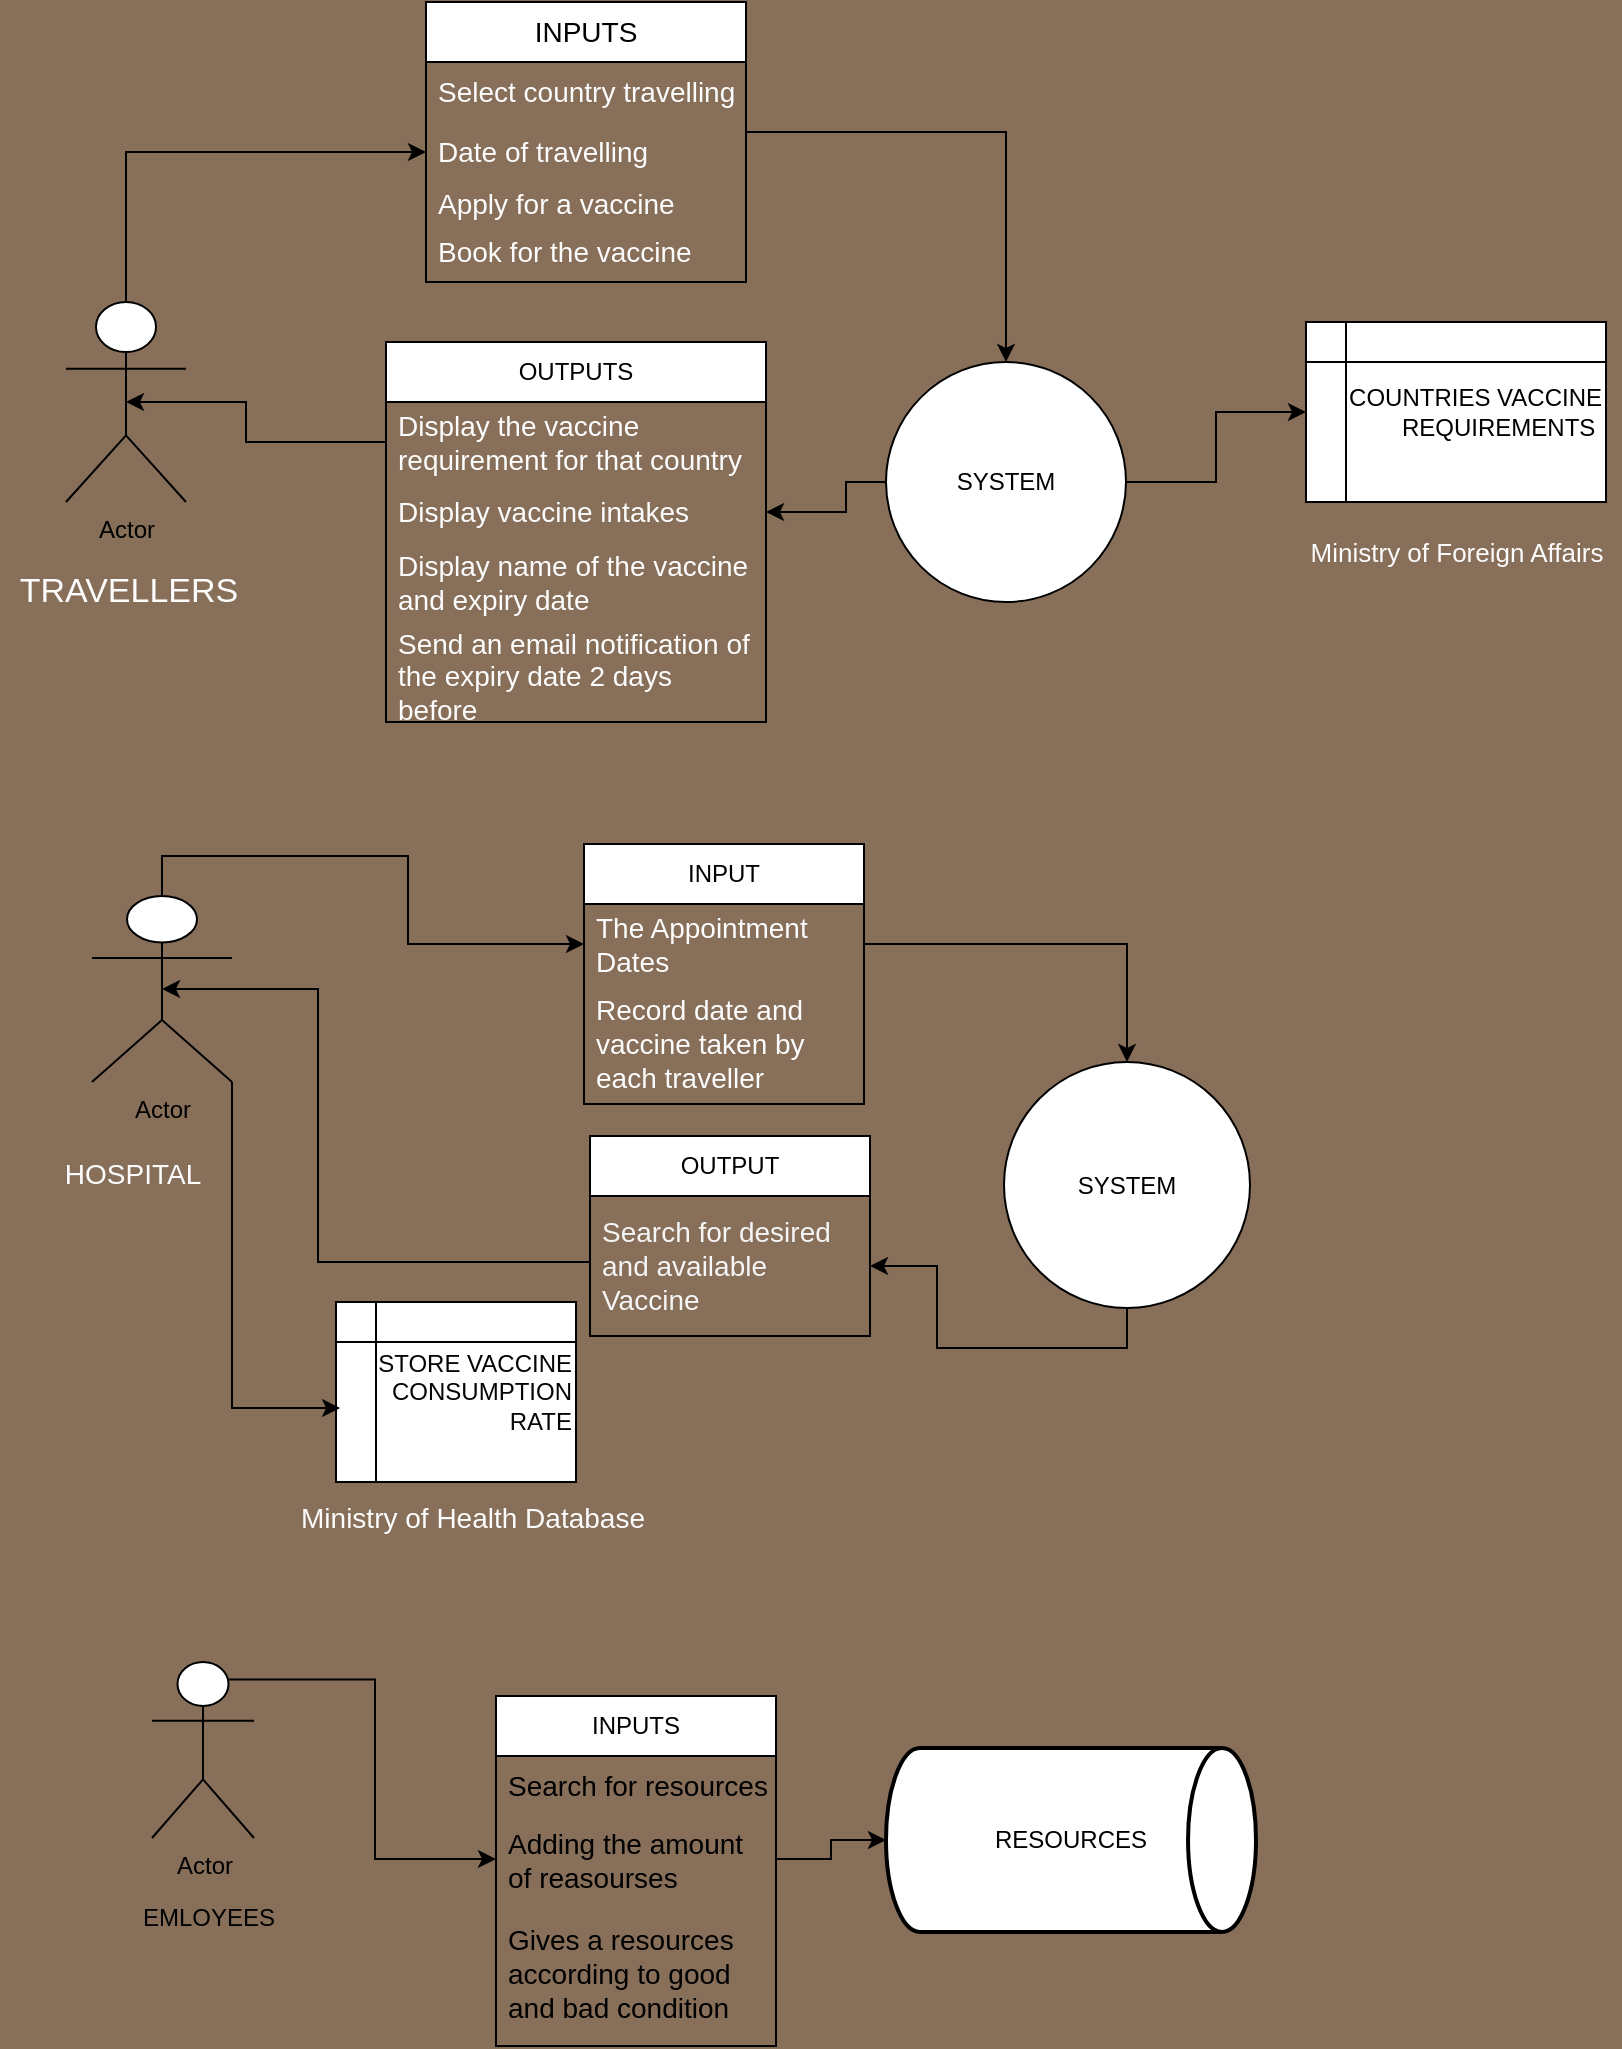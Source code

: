<mxfile version="22.0.4" type="github" pages="2">
  <diagram name="Page-1" id="rQiqq8WyKQuQtGKCiVco">
    <mxGraphModel dx="880" dy="446" grid="0" gridSize="10" guides="1" tooltips="1" connect="1" arrows="1" fold="1" page="1" pageScale="1" pageWidth="827" pageHeight="1169" background="#876f5a" math="0" shadow="0">
      <root>
        <mxCell id="0" />
        <mxCell id="1" parent="0" />
        <mxCell id="fNxhpOZee-MHplBEiG15-2" value="&lt;font color=&quot;#fcfcfc&quot; style=&quot;font-size: 17px;&quot;&gt;TRAVELLERS&lt;/font&gt;" style="text;html=1;align=center;verticalAlign=middle;resizable=0;points=[];autosize=1;strokeColor=none;fillColor=none;" parent="1" vertex="1">
          <mxGeometry x="17" y="299" width="127" height="32" as="geometry" />
        </mxCell>
        <mxCell id="fNxhpOZee-MHplBEiG15-16" style="edgeStyle=orthogonalEdgeStyle;rounded=0;orthogonalLoop=1;jettySize=auto;html=1;exitX=0;exitY=0.5;exitDx=0;exitDy=0;entryX=1;entryY=0.5;entryDx=0;entryDy=0;" parent="1" source="fNxhpOZee-MHplBEiG15-3" target="fNxhpOZee-MHplBEiG15-13" edge="1">
          <mxGeometry relative="1" as="geometry">
            <Array as="points">
              <mxPoint x="440" y="260" />
              <mxPoint x="440" y="275" />
            </Array>
          </mxGeometry>
        </mxCell>
        <mxCell id="fNxhpOZee-MHplBEiG15-35" style="edgeStyle=orthogonalEdgeStyle;rounded=0;orthogonalLoop=1;jettySize=auto;html=1;exitX=1;exitY=0.5;exitDx=0;exitDy=0;entryX=0;entryY=0.5;entryDx=0;entryDy=0;" parent="1" source="fNxhpOZee-MHplBEiG15-3" target="fNxhpOZee-MHplBEiG15-20" edge="1">
          <mxGeometry relative="1" as="geometry" />
        </mxCell>
        <mxCell id="fNxhpOZee-MHplBEiG15-3" value="SYSTEM" style="ellipse;whiteSpace=wrap;html=1;aspect=fixed;" parent="1" vertex="1">
          <mxGeometry x="460" y="200" width="120" height="120" as="geometry" />
        </mxCell>
        <mxCell id="fNxhpOZee-MHplBEiG15-4" value="&lt;font style=&quot;font-size: 14px;&quot;&gt;INPUTS&lt;/font&gt;" style="swimlane;fontStyle=0;childLayout=stackLayout;horizontal=1;startSize=30;horizontalStack=0;resizeParent=1;resizeParentMax=0;resizeLast=0;collapsible=1;marginBottom=0;whiteSpace=wrap;html=1;" parent="1" vertex="1">
          <mxGeometry x="230" y="20" width="160" height="140" as="geometry" />
        </mxCell>
        <mxCell id="fNxhpOZee-MHplBEiG15-5" value="&lt;font color=&quot;#fcfcfc&quot; style=&quot;font-size: 14px;&quot;&gt;Select country travelling&lt;/font&gt;" style="text;strokeColor=none;fillColor=none;align=left;verticalAlign=middle;spacingLeft=4;spacingRight=4;overflow=hidden;points=[[0,0.5],[1,0.5]];portConstraint=eastwest;rotatable=0;whiteSpace=wrap;html=1;" parent="fNxhpOZee-MHplBEiG15-4" vertex="1">
          <mxGeometry y="30" width="160" height="30" as="geometry" />
        </mxCell>
        <mxCell id="fNxhpOZee-MHplBEiG15-6" value="&lt;font color=&quot;#fcfcfc&quot; style=&quot;font-size: 14px;&quot;&gt;Date of travelling&lt;/font&gt;" style="text;strokeColor=none;fillColor=none;align=left;verticalAlign=middle;spacingLeft=4;spacingRight=4;overflow=hidden;points=[[0,0.5],[1,0.5]];portConstraint=eastwest;rotatable=0;whiteSpace=wrap;html=1;" parent="fNxhpOZee-MHplBEiG15-4" vertex="1">
          <mxGeometry y="60" width="160" height="30" as="geometry" />
        </mxCell>
        <mxCell id="fNxhpOZee-MHplBEiG15-7" value="&lt;font color=&quot;#fcfcfc&quot; style=&quot;font-size: 14px;&quot;&gt;Apply for a vaccine&lt;/font&gt;" style="text;strokeColor=none;fillColor=none;align=left;verticalAlign=middle;spacingLeft=4;spacingRight=4;overflow=hidden;points=[[0,0.5],[1,0.5]];portConstraint=eastwest;rotatable=0;whiteSpace=wrap;html=1;" parent="fNxhpOZee-MHplBEiG15-4" vertex="1">
          <mxGeometry y="90" width="160" height="20" as="geometry" />
        </mxCell>
        <mxCell id="fNxhpOZee-MHplBEiG15-18" value="&lt;span style=&quot;font-size: 14px;&quot;&gt;&lt;font color=&quot;#fcfcfc&quot;&gt;Book for the vaccine&lt;/font&gt;&lt;/span&gt;" style="text;strokeColor=none;fillColor=none;align=left;verticalAlign=middle;spacingLeft=4;spacingRight=4;overflow=hidden;points=[[0,0.5],[1,0.5]];portConstraint=eastwest;rotatable=0;whiteSpace=wrap;html=1;" parent="fNxhpOZee-MHplBEiG15-4" vertex="1">
          <mxGeometry y="110" width="160" height="30" as="geometry" />
        </mxCell>
        <mxCell id="fNxhpOZee-MHplBEiG15-10" style="edgeStyle=orthogonalEdgeStyle;rounded=0;orthogonalLoop=1;jettySize=auto;html=1;exitX=0.5;exitY=0;exitDx=0;exitDy=0;exitPerimeter=0;entryX=0;entryY=0.5;entryDx=0;entryDy=0;" parent="1" source="fNxhpOZee-MHplBEiG15-1" target="fNxhpOZee-MHplBEiG15-6" edge="1">
          <mxGeometry relative="1" as="geometry" />
        </mxCell>
        <mxCell id="fNxhpOZee-MHplBEiG15-1" value="Actor" style="shape=umlActor;verticalLabelPosition=bottom;verticalAlign=top;html=1;outlineConnect=0;" parent="1" vertex="1">
          <mxGeometry x="50" y="170" width="60" height="100" as="geometry" />
        </mxCell>
        <mxCell id="fNxhpOZee-MHplBEiG15-11" value="OUTPUTS" style="swimlane;fontStyle=0;childLayout=stackLayout;horizontal=1;startSize=30;horizontalStack=0;resizeParent=1;resizeParentMax=0;resizeLast=0;collapsible=1;marginBottom=0;whiteSpace=wrap;html=1;" parent="1" vertex="1">
          <mxGeometry x="210" y="190" width="190" height="190" as="geometry" />
        </mxCell>
        <mxCell id="fNxhpOZee-MHplBEiG15-12" value="&lt;font color=&quot;#fcfcfc&quot; style=&quot;font-size: 14px;&quot;&gt;Display the vaccine requirement for that country&lt;/font&gt;" style="text;strokeColor=none;fillColor=none;align=left;verticalAlign=middle;spacingLeft=4;spacingRight=4;overflow=hidden;points=[[0,0.5],[1,0.5]];portConstraint=eastwest;rotatable=0;whiteSpace=wrap;html=1;" parent="fNxhpOZee-MHplBEiG15-11" vertex="1">
          <mxGeometry y="30" width="190" height="40" as="geometry" />
        </mxCell>
        <mxCell id="fNxhpOZee-MHplBEiG15-13" value="&lt;font color=&quot;#fcfcfc&quot; style=&quot;font-size: 14px;&quot;&gt;Display vaccine intakes&lt;/font&gt;" style="text;strokeColor=none;fillColor=none;align=left;verticalAlign=middle;spacingLeft=4;spacingRight=4;overflow=hidden;points=[[0,0.5],[1,0.5]];portConstraint=eastwest;rotatable=0;whiteSpace=wrap;html=1;" parent="fNxhpOZee-MHplBEiG15-11" vertex="1">
          <mxGeometry y="70" width="190" height="30" as="geometry" />
        </mxCell>
        <mxCell id="fNxhpOZee-MHplBEiG15-14" value="&lt;font color=&quot;#fcfcfc&quot; style=&quot;font-size: 14px;&quot;&gt;Display name of the vaccine and expiry date&lt;/font&gt;" style="text;strokeColor=none;fillColor=none;align=left;verticalAlign=middle;spacingLeft=4;spacingRight=4;overflow=hidden;points=[[0,0.5],[1,0.5]];portConstraint=eastwest;rotatable=0;whiteSpace=wrap;html=1;" parent="fNxhpOZee-MHplBEiG15-11" vertex="1">
          <mxGeometry y="100" width="190" height="40" as="geometry" />
        </mxCell>
        <mxCell id="fNxhpOZee-MHplBEiG15-19" value="&lt;font color=&quot;#fcfcfc&quot; style=&quot;font-size: 14px;&quot;&gt;Send an email notification of the expiry date 2 days before&lt;/font&gt;" style="text;strokeColor=none;fillColor=none;align=left;verticalAlign=middle;spacingLeft=4;spacingRight=4;overflow=hidden;points=[[0,0.5],[1,0.5]];portConstraint=eastwest;rotatable=0;whiteSpace=wrap;html=1;" parent="fNxhpOZee-MHplBEiG15-11" vertex="1">
          <mxGeometry y="140" width="190" height="50" as="geometry" />
        </mxCell>
        <mxCell id="fNxhpOZee-MHplBEiG15-15" style="edgeStyle=orthogonalEdgeStyle;rounded=0;orthogonalLoop=1;jettySize=auto;html=1;exitX=1;exitY=0.5;exitDx=0;exitDy=0;entryX=0.5;entryY=0;entryDx=0;entryDy=0;" parent="1" source="fNxhpOZee-MHplBEiG15-6" target="fNxhpOZee-MHplBEiG15-3" edge="1">
          <mxGeometry relative="1" as="geometry">
            <Array as="points">
              <mxPoint x="390" y="85" />
              <mxPoint x="520" y="85" />
            </Array>
          </mxGeometry>
        </mxCell>
        <mxCell id="fNxhpOZee-MHplBEiG15-17" style="edgeStyle=orthogonalEdgeStyle;rounded=0;orthogonalLoop=1;jettySize=auto;html=1;exitX=0;exitY=0.5;exitDx=0;exitDy=0;entryX=0.5;entryY=0.5;entryDx=0;entryDy=0;entryPerimeter=0;" parent="1" source="fNxhpOZee-MHplBEiG15-12" target="fNxhpOZee-MHplBEiG15-1" edge="1">
          <mxGeometry relative="1" as="geometry">
            <Array as="points">
              <mxPoint x="140" y="240" />
              <mxPoint x="140" y="220" />
            </Array>
          </mxGeometry>
        </mxCell>
        <mxCell id="fNxhpOZee-MHplBEiG15-20" value="&lt;div style=&quot;&quot;&gt;&lt;span style=&quot;background-color: initial;&quot;&gt;COUNTRIES VACCINE REQUIREMENTS&amp;nbsp;&lt;/span&gt;&lt;/div&gt;" style="shape=internalStorage;whiteSpace=wrap;html=1;backgroundOutline=1;align=right;" parent="1" vertex="1">
          <mxGeometry x="670" y="180" width="150" height="90" as="geometry" />
        </mxCell>
        <mxCell id="fNxhpOZee-MHplBEiG15-22" value="&lt;font color=&quot;#fcfcfc&quot; style=&quot;font-size: 13px;&quot;&gt;Ministry of Foreign Affairs&lt;/font&gt;" style="text;html=1;align=center;verticalAlign=middle;resizable=0;points=[];autosize=1;strokeColor=none;fillColor=none;" parent="1" vertex="1">
          <mxGeometry x="663" y="281" width="164" height="28" as="geometry" />
        </mxCell>
        <mxCell id="fNxhpOZee-MHplBEiG15-57" style="edgeStyle=orthogonalEdgeStyle;rounded=0;orthogonalLoop=1;jettySize=auto;html=1;exitX=0.5;exitY=0;exitDx=0;exitDy=0;exitPerimeter=0;entryX=0;entryY=0.5;entryDx=0;entryDy=0;" parent="1" source="fNxhpOZee-MHplBEiG15-23" target="fNxhpOZee-MHplBEiG15-31" edge="1">
          <mxGeometry relative="1" as="geometry" />
        </mxCell>
        <mxCell id="fNxhpOZee-MHplBEiG15-23" value="Actor" style="shape=umlActor;verticalLabelPosition=bottom;verticalAlign=top;html=1;outlineConnect=0;" parent="1" vertex="1">
          <mxGeometry x="63" y="467" width="70" height="93" as="geometry" />
        </mxCell>
        <mxCell id="fNxhpOZee-MHplBEiG15-24" value="&lt;font color=&quot;#fcfcfc&quot; style=&quot;font-size: 14px;&quot;&gt;HOSPITAL&lt;/font&gt;" style="text;html=1;align=center;verticalAlign=middle;resizable=0;points=[];autosize=1;strokeColor=none;fillColor=none;" parent="1" vertex="1">
          <mxGeometry x="40" y="591" width="86" height="29" as="geometry" />
        </mxCell>
        <mxCell id="fNxhpOZee-MHplBEiG15-25" value="OUTPUT" style="swimlane;fontStyle=0;childLayout=stackLayout;horizontal=1;startSize=30;horizontalStack=0;resizeParent=1;resizeParentMax=0;resizeLast=0;collapsible=1;marginBottom=0;whiteSpace=wrap;html=1;" parent="1" vertex="1">
          <mxGeometry x="312" y="587" width="140" height="100" as="geometry" />
        </mxCell>
        <mxCell id="fNxhpOZee-MHplBEiG15-27" value="&lt;font color=&quot;#f5f5f5&quot; style=&quot;font-size: 14px;&quot;&gt;Search for desired and available Vaccine&lt;/font&gt;" style="text;strokeColor=none;fillColor=none;align=left;verticalAlign=middle;spacingLeft=4;spacingRight=4;overflow=hidden;points=[[0,0.5],[1,0.5]];portConstraint=eastwest;rotatable=0;whiteSpace=wrap;html=1;" parent="fNxhpOZee-MHplBEiG15-25" vertex="1">
          <mxGeometry y="30" width="140" height="70" as="geometry" />
        </mxCell>
        <mxCell id="fNxhpOZee-MHplBEiG15-40" style="edgeStyle=orthogonalEdgeStyle;rounded=0;orthogonalLoop=1;jettySize=auto;html=1;exitX=0.5;exitY=1;exitDx=0;exitDy=0;entryX=1;entryY=0.5;entryDx=0;entryDy=0;" parent="1" source="fNxhpOZee-MHplBEiG15-38" target="fNxhpOZee-MHplBEiG15-27" edge="1">
          <mxGeometry relative="1" as="geometry" />
        </mxCell>
        <mxCell id="fNxhpOZee-MHplBEiG15-38" value="SYSTEM" style="ellipse;whiteSpace=wrap;html=1;aspect=fixed;" parent="1" vertex="1">
          <mxGeometry x="519" y="550" width="123" height="123" as="geometry" />
        </mxCell>
        <mxCell id="fNxhpOZee-MHplBEiG15-42" value="&lt;font color=&quot;#fcfcfc&quot; style=&quot;font-size: 14px;&quot;&gt;Ministry of Health Database&lt;/font&gt;" style="text;html=1;align=center;verticalAlign=middle;resizable=0;points=[];autosize=1;strokeColor=none;fillColor=none;" parent="1" vertex="1">
          <mxGeometry x="158" y="763" width="190" height="29" as="geometry" />
        </mxCell>
        <mxCell id="fNxhpOZee-MHplBEiG15-30" value="INPUT" style="swimlane;fontStyle=0;childLayout=stackLayout;horizontal=1;startSize=30;horizontalStack=0;resizeParent=1;resizeParentMax=0;resizeLast=0;collapsible=1;marginBottom=0;whiteSpace=wrap;html=1;" parent="1" vertex="1">
          <mxGeometry x="309" y="441" width="140" height="130" as="geometry" />
        </mxCell>
        <mxCell id="fNxhpOZee-MHplBEiG15-31" value="&lt;font color=&quot;#fcfcfc&quot; style=&quot;font-size: 14px;&quot;&gt;The Appointment Dates&lt;/font&gt;" style="text;strokeColor=none;fillColor=none;align=left;verticalAlign=middle;spacingLeft=4;spacingRight=4;overflow=hidden;points=[[0,0.5],[1,0.5]];portConstraint=eastwest;rotatable=0;whiteSpace=wrap;html=1;" parent="fNxhpOZee-MHplBEiG15-30" vertex="1">
          <mxGeometry y="30" width="140" height="40" as="geometry" />
        </mxCell>
        <mxCell id="fNxhpOZee-MHplBEiG15-32" value="&lt;font color=&quot;#fcfcfc&quot; style=&quot;font-size: 14px;&quot;&gt;Record date and vaccine taken by each traveller&lt;/font&gt;" style="text;strokeColor=none;fillColor=none;align=left;verticalAlign=middle;spacingLeft=4;spacingRight=4;overflow=hidden;points=[[0,0.5],[1,0.5]];portConstraint=eastwest;rotatable=0;whiteSpace=wrap;html=1;" parent="fNxhpOZee-MHplBEiG15-30" vertex="1">
          <mxGeometry y="70" width="140" height="60" as="geometry" />
        </mxCell>
        <mxCell id="fNxhpOZee-MHplBEiG15-41" value="&lt;font color=&quot;#050505&quot;&gt;STORE VACCINE CONSUMPTION RATE&lt;/font&gt;" style="shape=internalStorage;whiteSpace=wrap;html=1;backgroundOutline=1;align=right;" parent="1" vertex="1">
          <mxGeometry x="185" y="670" width="120" height="90" as="geometry" />
        </mxCell>
        <mxCell id="fNxhpOZee-MHplBEiG15-53" style="edgeStyle=orthogonalEdgeStyle;rounded=0;orthogonalLoop=1;jettySize=auto;html=1;exitX=0.75;exitY=0.1;exitDx=0;exitDy=0;exitPerimeter=0;entryX=0;entryY=0.5;entryDx=0;entryDy=0;" parent="1" source="fNxhpOZee-MHplBEiG15-46" target="fNxhpOZee-MHplBEiG15-50" edge="1">
          <mxGeometry relative="1" as="geometry" />
        </mxCell>
        <mxCell id="fNxhpOZee-MHplBEiG15-46" value="Actor" style="shape=umlActor;verticalLabelPosition=bottom;verticalAlign=top;html=1;outlineConnect=0;" parent="1" vertex="1">
          <mxGeometry x="93" y="850" width="51" height="88" as="geometry" />
        </mxCell>
        <mxCell id="fNxhpOZee-MHplBEiG15-47" value="EMLOYEES" style="text;html=1;align=center;verticalAlign=middle;resizable=0;points=[];autosize=1;strokeColor=none;fillColor=none;" parent="1" vertex="1">
          <mxGeometry x="79" y="965" width="84" height="26" as="geometry" />
        </mxCell>
        <mxCell id="fNxhpOZee-MHplBEiG15-48" value="INPUTS" style="swimlane;fontStyle=0;childLayout=stackLayout;horizontal=1;startSize=30;horizontalStack=0;resizeParent=1;resizeParentMax=0;resizeLast=0;collapsible=1;marginBottom=0;whiteSpace=wrap;html=1;" parent="1" vertex="1">
          <mxGeometry x="265" y="867" width="140" height="175" as="geometry" />
        </mxCell>
        <mxCell id="fNxhpOZee-MHplBEiG15-49" value="&lt;font style=&quot;font-size: 14px;&quot;&gt;Search for resources&lt;/font&gt;" style="text;strokeColor=none;fillColor=none;align=left;verticalAlign=middle;spacingLeft=4;spacingRight=4;overflow=hidden;points=[[0,0.5],[1,0.5]];portConstraint=eastwest;rotatable=0;whiteSpace=wrap;html=1;" parent="fNxhpOZee-MHplBEiG15-48" vertex="1">
          <mxGeometry y="30" width="140" height="30" as="geometry" />
        </mxCell>
        <mxCell id="fNxhpOZee-MHplBEiG15-50" value="&lt;font style=&quot;font-size: 14px;&quot;&gt;Adding the amount of reasourses&lt;/font&gt;" style="text;strokeColor=none;fillColor=none;align=left;verticalAlign=middle;spacingLeft=4;spacingRight=4;overflow=hidden;points=[[0,0.5],[1,0.5]];portConstraint=eastwest;rotatable=0;whiteSpace=wrap;html=1;" parent="fNxhpOZee-MHplBEiG15-48" vertex="1">
          <mxGeometry y="60" width="140" height="43" as="geometry" />
        </mxCell>
        <mxCell id="fNxhpOZee-MHplBEiG15-51" value="&lt;font style=&quot;font-size: 14px;&quot;&gt;Gives a resources according to good and bad condition&lt;/font&gt;" style="text;strokeColor=none;fillColor=none;align=left;verticalAlign=middle;spacingLeft=4;spacingRight=4;overflow=hidden;points=[[0,0.5],[1,0.5]];portConstraint=eastwest;rotatable=0;whiteSpace=wrap;html=1;" parent="fNxhpOZee-MHplBEiG15-48" vertex="1">
          <mxGeometry y="103" width="140" height="72" as="geometry" />
        </mxCell>
        <mxCell id="fNxhpOZee-MHplBEiG15-54" value="RESOURCES" style="strokeWidth=2;html=1;shape=mxgraph.flowchart.direct_data;whiteSpace=wrap;rotation=0;" parent="1" vertex="1">
          <mxGeometry x="460" y="893" width="185" height="92" as="geometry" />
        </mxCell>
        <mxCell id="fNxhpOZee-MHplBEiG15-55" style="edgeStyle=orthogonalEdgeStyle;rounded=0;orthogonalLoop=1;jettySize=auto;html=1;exitX=1;exitY=0.5;exitDx=0;exitDy=0;entryX=0;entryY=0.5;entryDx=0;entryDy=0;entryPerimeter=0;" parent="1" source="fNxhpOZee-MHplBEiG15-50" target="fNxhpOZee-MHplBEiG15-54" edge="1">
          <mxGeometry relative="1" as="geometry" />
        </mxCell>
        <mxCell id="fNxhpOZee-MHplBEiG15-56" style="edgeStyle=orthogonalEdgeStyle;rounded=0;orthogonalLoop=1;jettySize=auto;html=1;exitX=0;exitY=0.5;exitDx=0;exitDy=0;entryX=0.5;entryY=0.5;entryDx=0;entryDy=0;entryPerimeter=0;" parent="1" source="fNxhpOZee-MHplBEiG15-27" target="fNxhpOZee-MHplBEiG15-23" edge="1">
          <mxGeometry relative="1" as="geometry">
            <Array as="points">
              <mxPoint x="312" y="650" />
              <mxPoint x="176" y="650" />
              <mxPoint x="176" y="514" />
            </Array>
          </mxGeometry>
        </mxCell>
        <mxCell id="fNxhpOZee-MHplBEiG15-58" style="edgeStyle=orthogonalEdgeStyle;rounded=0;orthogonalLoop=1;jettySize=auto;html=1;exitX=1;exitY=0.5;exitDx=0;exitDy=0;" parent="1" source="fNxhpOZee-MHplBEiG15-31" target="fNxhpOZee-MHplBEiG15-38" edge="1">
          <mxGeometry relative="1" as="geometry" />
        </mxCell>
        <mxCell id="fNxhpOZee-MHplBEiG15-59" style="edgeStyle=orthogonalEdgeStyle;rounded=0;orthogonalLoop=1;jettySize=auto;html=1;exitX=1;exitY=1;exitDx=0;exitDy=0;exitPerimeter=0;entryX=0.017;entryY=0.589;entryDx=0;entryDy=0;entryPerimeter=0;" parent="1" source="fNxhpOZee-MHplBEiG15-23" target="fNxhpOZee-MHplBEiG15-41" edge="1">
          <mxGeometry relative="1" as="geometry">
            <Array as="points">
              <mxPoint x="133" y="723" />
            </Array>
          </mxGeometry>
        </mxCell>
      </root>
    </mxGraphModel>
  </diagram>
  <diagram id="N5AHbPiN1Zt6i80EicyE" name="Page-2">
    <mxGraphModel dx="885" dy="446" grid="1" gridSize="10" guides="1" tooltips="1" connect="1" arrows="1" fold="1" page="1" pageScale="1" pageWidth="827" pageHeight="1169" background="#9E7045" math="0" shadow="0">
      <root>
        <mxCell id="0" />
        <mxCell id="1" parent="0" />
        <mxCell id="xurDP1rSKB095Bp4JcMW-13" style="edgeStyle=orthogonalEdgeStyle;rounded=0;orthogonalLoop=1;jettySize=auto;html=1;exitX=0.5;exitY=0;exitDx=0;exitDy=0;exitPerimeter=0;entryX=0;entryY=0.5;entryDx=0;entryDy=0;" edge="1" parent="1" source="xurDP1rSKB095Bp4JcMW-1" target="xurDP1rSKB095Bp4JcMW-5">
          <mxGeometry relative="1" as="geometry" />
        </mxCell>
        <mxCell id="xurDP1rSKB095Bp4JcMW-1" value="Actor" style="shape=umlActor;verticalLabelPosition=bottom;verticalAlign=top;html=1;outlineConnect=0;shadow=1;" vertex="1" parent="1">
          <mxGeometry x="50" y="80" width="60" height="80" as="geometry" />
        </mxCell>
        <mxCell id="xurDP1rSKB095Bp4JcMW-16" style="edgeStyle=orthogonalEdgeStyle;rounded=0;orthogonalLoop=1;jettySize=auto;html=1;exitX=0.5;exitY=1;exitDx=0;exitDy=0;entryX=1;entryY=0.5;entryDx=0;entryDy=0;" edge="1" parent="1" source="xurDP1rSKB095Bp4JcMW-2" target="xurDP1rSKB095Bp4JcMW-11">
          <mxGeometry relative="1" as="geometry" />
        </mxCell>
        <mxCell id="xurDP1rSKB095Bp4JcMW-17" style="edgeStyle=orthogonalEdgeStyle;rounded=0;orthogonalLoop=1;jettySize=auto;html=1;exitX=1;exitY=0.5;exitDx=0;exitDy=0;entryX=0;entryY=0.5;entryDx=0;entryDy=0;" edge="1" parent="1" source="xurDP1rSKB095Bp4JcMW-2" target="xurDP1rSKB095Bp4JcMW-3">
          <mxGeometry relative="1" as="geometry" />
        </mxCell>
        <mxCell id="xurDP1rSKB095Bp4JcMW-2" value="SYSTEM" style="ellipse;whiteSpace=wrap;html=1;aspect=fixed;" vertex="1" parent="1">
          <mxGeometry x="413.5" y="108" width="110" height="110" as="geometry" />
        </mxCell>
        <mxCell id="xurDP1rSKB095Bp4JcMW-3" value="INVENTORY" style="shape=internalStorage;whiteSpace=wrap;html=1;backgroundOutline=1;rounded=1;" vertex="1" parent="1">
          <mxGeometry x="640" y="123" width="130" height="80" as="geometry" />
        </mxCell>
        <mxCell id="xurDP1rSKB095Bp4JcMW-4" value="&lt;font style=&quot;font-size: 14px;&quot;&gt;INPUT&lt;/font&gt;" style="swimlane;fontStyle=0;childLayout=stackLayout;horizontal=1;startSize=30;horizontalStack=0;resizeParent=1;resizeParentMax=0;resizeLast=0;collapsible=1;marginBottom=0;whiteSpace=wrap;html=1;rounded=1;glass=1;swimlaneLine=1;" vertex="1" parent="1">
          <mxGeometry x="210" y="40" width="140" height="90" as="geometry" />
        </mxCell>
        <mxCell id="xurDP1rSKB095Bp4JcMW-5" value="&lt;font color=&quot;#fcfcfc&quot; style=&quot;font-size: 15px;&quot;&gt;Orders the Product&lt;/font&gt;" style="text;strokeColor=none;fillColor=none;align=left;verticalAlign=middle;spacingLeft=4;spacingRight=4;overflow=hidden;points=[[0,0.5],[1,0.5]];portConstraint=eastwest;rotatable=0;whiteSpace=wrap;html=1;" vertex="1" parent="xurDP1rSKB095Bp4JcMW-4">
          <mxGeometry y="30" width="140" height="30" as="geometry" />
        </mxCell>
        <mxCell id="xurDP1rSKB095Bp4JcMW-6" value="&lt;font color=&quot;#fcfcfc&quot; style=&quot;font-size: 15px;&quot;&gt;Does the Payment&lt;/font&gt;" style="text;strokeColor=none;fillColor=none;align=left;verticalAlign=middle;spacingLeft=4;spacingRight=4;overflow=hidden;points=[[0,0.5],[1,0.5]];portConstraint=eastwest;rotatable=0;whiteSpace=wrap;html=1;" vertex="1" parent="xurDP1rSKB095Bp4JcMW-4">
          <mxGeometry y="60" width="140" height="30" as="geometry" />
        </mxCell>
        <mxCell id="xurDP1rSKB095Bp4JcMW-8" value="&lt;font color=&quot;#fcfcfc&quot; style=&quot;font-size: 14px;&quot;&gt;CUSTOMER&lt;/font&gt;" style="text;html=1;align=center;verticalAlign=middle;resizable=0;points=[];autosize=1;strokeColor=none;fillColor=none;" vertex="1" parent="1">
          <mxGeometry x="30" y="188" width="100" height="30" as="geometry" />
        </mxCell>
        <mxCell id="xurDP1rSKB095Bp4JcMW-9" value="OUTPUT" style="swimlane;fontStyle=0;childLayout=stackLayout;horizontal=1;startSize=30;horizontalStack=0;resizeParent=1;resizeParentMax=0;resizeLast=0;collapsible=1;marginBottom=0;whiteSpace=wrap;html=1;rounded=1;" vertex="1" parent="1">
          <mxGeometry x="210" y="180" width="140" height="150" as="geometry" />
        </mxCell>
        <mxCell id="xurDP1rSKB095Bp4JcMW-10" value="&lt;font color=&quot;#fcfcfc&quot; style=&quot;font-size: 14px;&quot;&gt;Confirms the product is available&lt;/font&gt;" style="text;strokeColor=none;fillColor=none;align=left;verticalAlign=middle;spacingLeft=4;spacingRight=4;overflow=hidden;points=[[0,0.5],[1,0.5]];portConstraint=eastwest;rotatable=0;whiteSpace=wrap;html=1;" vertex="1" parent="xurDP1rSKB095Bp4JcMW-9">
          <mxGeometry y="30" width="140" height="40" as="geometry" />
        </mxCell>
        <mxCell id="xurDP1rSKB095Bp4JcMW-11" value="&lt;font color=&quot;#fcfcfc&quot; style=&quot;font-size: 14px;&quot;&gt;Shows the Price&amp;nbsp;&lt;/font&gt;" style="text;strokeColor=none;fillColor=none;align=left;verticalAlign=middle;spacingLeft=4;spacingRight=4;overflow=hidden;points=[[0,0.5],[1,0.5]];portConstraint=eastwest;rotatable=0;whiteSpace=wrap;html=1;" vertex="1" parent="xurDP1rSKB095Bp4JcMW-9">
          <mxGeometry y="70" width="140" height="30" as="geometry" />
        </mxCell>
        <mxCell id="xurDP1rSKB095Bp4JcMW-12" value="&lt;font color=&quot;#fcfcfc&quot; style=&quot;font-size: 14px;&quot;&gt;Confirms the Payment&lt;/font&gt;" style="text;strokeColor=none;fillColor=none;align=left;verticalAlign=middle;spacingLeft=4;spacingRight=4;overflow=hidden;points=[[0,0.5],[1,0.5]];portConstraint=eastwest;rotatable=0;whiteSpace=wrap;html=1;" vertex="1" parent="xurDP1rSKB095Bp4JcMW-9">
          <mxGeometry y="100" width="140" height="50" as="geometry" />
        </mxCell>
        <mxCell id="xurDP1rSKB095Bp4JcMW-14" style="edgeStyle=orthogonalEdgeStyle;rounded=0;orthogonalLoop=1;jettySize=auto;html=1;exitX=0;exitY=0.5;exitDx=0;exitDy=0;entryX=0.5;entryY=0.5;entryDx=0;entryDy=0;entryPerimeter=0;" edge="1" parent="1" source="xurDP1rSKB095Bp4JcMW-10" target="xurDP1rSKB095Bp4JcMW-1">
          <mxGeometry relative="1" as="geometry">
            <Array as="points">
              <mxPoint x="140" y="230" />
              <mxPoint x="140" y="120" />
            </Array>
          </mxGeometry>
        </mxCell>
        <mxCell id="xurDP1rSKB095Bp4JcMW-15" style="edgeStyle=orthogonalEdgeStyle;rounded=0;orthogonalLoop=1;jettySize=auto;html=1;exitX=1;exitY=0.5;exitDx=0;exitDy=0;" edge="1" parent="1" source="xurDP1rSKB095Bp4JcMW-5" target="xurDP1rSKB095Bp4JcMW-2">
          <mxGeometry relative="1" as="geometry" />
        </mxCell>
        <mxCell id="xurDP1rSKB095Bp4JcMW-28" style="edgeStyle=orthogonalEdgeStyle;rounded=0;orthogonalLoop=1;jettySize=auto;html=1;exitX=1;exitY=0.5;exitDx=0;exitDy=0;exitPerimeter=0;entryX=0;entryY=0.5;entryDx=0;entryDy=0;" edge="1" parent="1" source="xurDP1rSKB095Bp4JcMW-18" target="xurDP1rSKB095Bp4JcMW-19">
          <mxGeometry relative="1" as="geometry" />
        </mxCell>
        <mxCell id="xurDP1rSKB095Bp4JcMW-18" value="&lt;font style=&quot;font-size: 14px;&quot;&gt;SYSTEM&lt;/font&gt;" style="strokeWidth=2;html=1;shape=mxgraph.flowchart.database;whiteSpace=wrap;" vertex="1" parent="1">
          <mxGeometry x="80" y="440" width="140" height="110" as="geometry" />
        </mxCell>
        <mxCell id="xurDP1rSKB095Bp4JcMW-19" value="RATE OF CONSUPTION" style="swimlane;fontStyle=0;childLayout=stackLayout;horizontal=1;startSize=30;horizontalStack=0;resizeParent=1;resizeParentMax=0;resizeLast=0;collapsible=1;marginBottom=0;whiteSpace=wrap;html=1;" vertex="1" parent="1">
          <mxGeometry x="380" y="420" width="290" height="200" as="geometry" />
        </mxCell>
        <mxCell id="xurDP1rSKB095Bp4JcMW-20" value="&lt;font style=&quot;font-size: 14px;&quot;&gt;This system will take the initial number of resources&amp;nbsp;&lt;/font&gt;" style="text;strokeColor=none;fillColor=none;align=left;verticalAlign=middle;spacingLeft=4;spacingRight=4;overflow=hidden;points=[[0,0.5],[1,0.5]];portConstraint=eastwest;rotatable=0;whiteSpace=wrap;html=1;" vertex="1" parent="xurDP1rSKB095Bp4JcMW-19">
          <mxGeometry y="30" width="290" height="50" as="geometry" />
        </mxCell>
        <mxCell id="xurDP1rSKB095Bp4JcMW-21" value="&lt;font style=&quot;font-size: 14px;&quot;&gt;The system will take the current number of resources&lt;/font&gt;" style="text;strokeColor=none;fillColor=none;align=left;verticalAlign=middle;spacingLeft=4;spacingRight=4;overflow=hidden;points=[[0,0.5],[1,0.5]];portConstraint=eastwest;rotatable=0;whiteSpace=wrap;html=1;" vertex="1" parent="xurDP1rSKB095Bp4JcMW-19">
          <mxGeometry y="80" width="290" height="50" as="geometry" />
        </mxCell>
        <mxCell id="xurDP1rSKB095Bp4JcMW-22" value="&lt;font style=&quot;font-size: 14px;&quot;&gt;The system will then subtract initial amount from current amount.&lt;/font&gt;" style="text;strokeColor=none;fillColor=none;align=left;verticalAlign=middle;spacingLeft=4;spacingRight=4;overflow=hidden;points=[[0,0.5],[1,0.5]];portConstraint=eastwest;rotatable=0;whiteSpace=wrap;html=1;" vertex="1" parent="xurDP1rSKB095Bp4JcMW-19">
          <mxGeometry y="130" width="290" height="70" as="geometry" />
        </mxCell>
      </root>
    </mxGraphModel>
  </diagram>
</mxfile>
